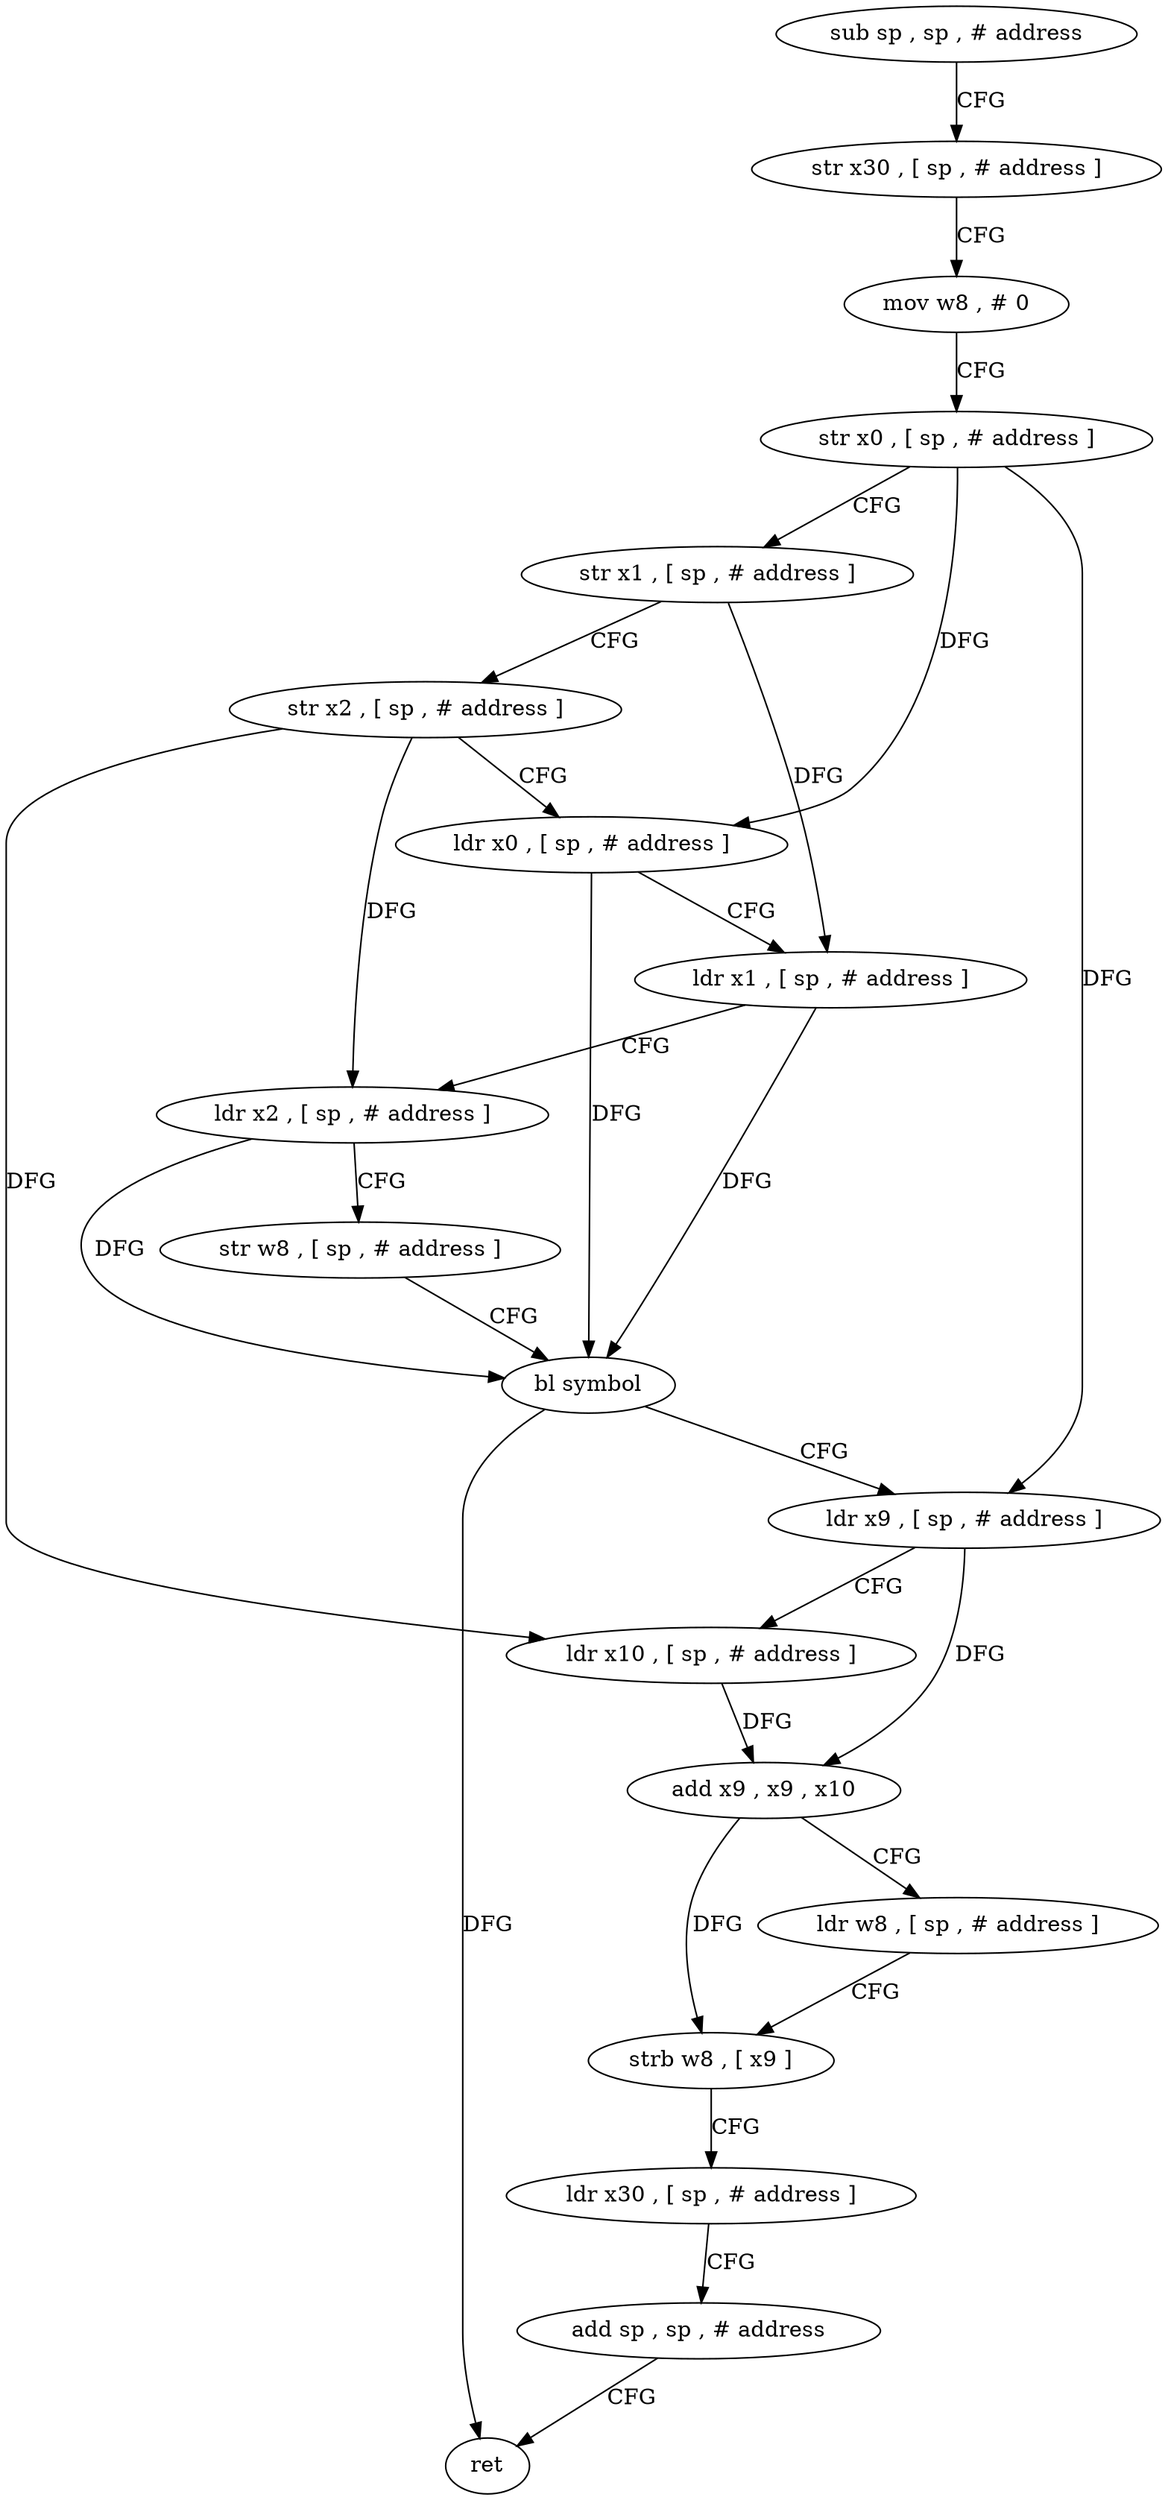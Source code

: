 digraph "func" {
"4321708" [label = "sub sp , sp , # address" ]
"4321712" [label = "str x30 , [ sp , # address ]" ]
"4321716" [label = "mov w8 , # 0" ]
"4321720" [label = "str x0 , [ sp , # address ]" ]
"4321724" [label = "str x1 , [ sp , # address ]" ]
"4321728" [label = "str x2 , [ sp , # address ]" ]
"4321732" [label = "ldr x0 , [ sp , # address ]" ]
"4321736" [label = "ldr x1 , [ sp , # address ]" ]
"4321740" [label = "ldr x2 , [ sp , # address ]" ]
"4321744" [label = "str w8 , [ sp , # address ]" ]
"4321748" [label = "bl symbol" ]
"4321752" [label = "ldr x9 , [ sp , # address ]" ]
"4321756" [label = "ldr x10 , [ sp , # address ]" ]
"4321760" [label = "add x9 , x9 , x10" ]
"4321764" [label = "ldr w8 , [ sp , # address ]" ]
"4321768" [label = "strb w8 , [ x9 ]" ]
"4321772" [label = "ldr x30 , [ sp , # address ]" ]
"4321776" [label = "add sp , sp , # address" ]
"4321780" [label = "ret" ]
"4321708" -> "4321712" [ label = "CFG" ]
"4321712" -> "4321716" [ label = "CFG" ]
"4321716" -> "4321720" [ label = "CFG" ]
"4321720" -> "4321724" [ label = "CFG" ]
"4321720" -> "4321732" [ label = "DFG" ]
"4321720" -> "4321752" [ label = "DFG" ]
"4321724" -> "4321728" [ label = "CFG" ]
"4321724" -> "4321736" [ label = "DFG" ]
"4321728" -> "4321732" [ label = "CFG" ]
"4321728" -> "4321740" [ label = "DFG" ]
"4321728" -> "4321756" [ label = "DFG" ]
"4321732" -> "4321736" [ label = "CFG" ]
"4321732" -> "4321748" [ label = "DFG" ]
"4321736" -> "4321740" [ label = "CFG" ]
"4321736" -> "4321748" [ label = "DFG" ]
"4321740" -> "4321744" [ label = "CFG" ]
"4321740" -> "4321748" [ label = "DFG" ]
"4321744" -> "4321748" [ label = "CFG" ]
"4321748" -> "4321752" [ label = "CFG" ]
"4321748" -> "4321780" [ label = "DFG" ]
"4321752" -> "4321756" [ label = "CFG" ]
"4321752" -> "4321760" [ label = "DFG" ]
"4321756" -> "4321760" [ label = "DFG" ]
"4321760" -> "4321764" [ label = "CFG" ]
"4321760" -> "4321768" [ label = "DFG" ]
"4321764" -> "4321768" [ label = "CFG" ]
"4321768" -> "4321772" [ label = "CFG" ]
"4321772" -> "4321776" [ label = "CFG" ]
"4321776" -> "4321780" [ label = "CFG" ]
}
